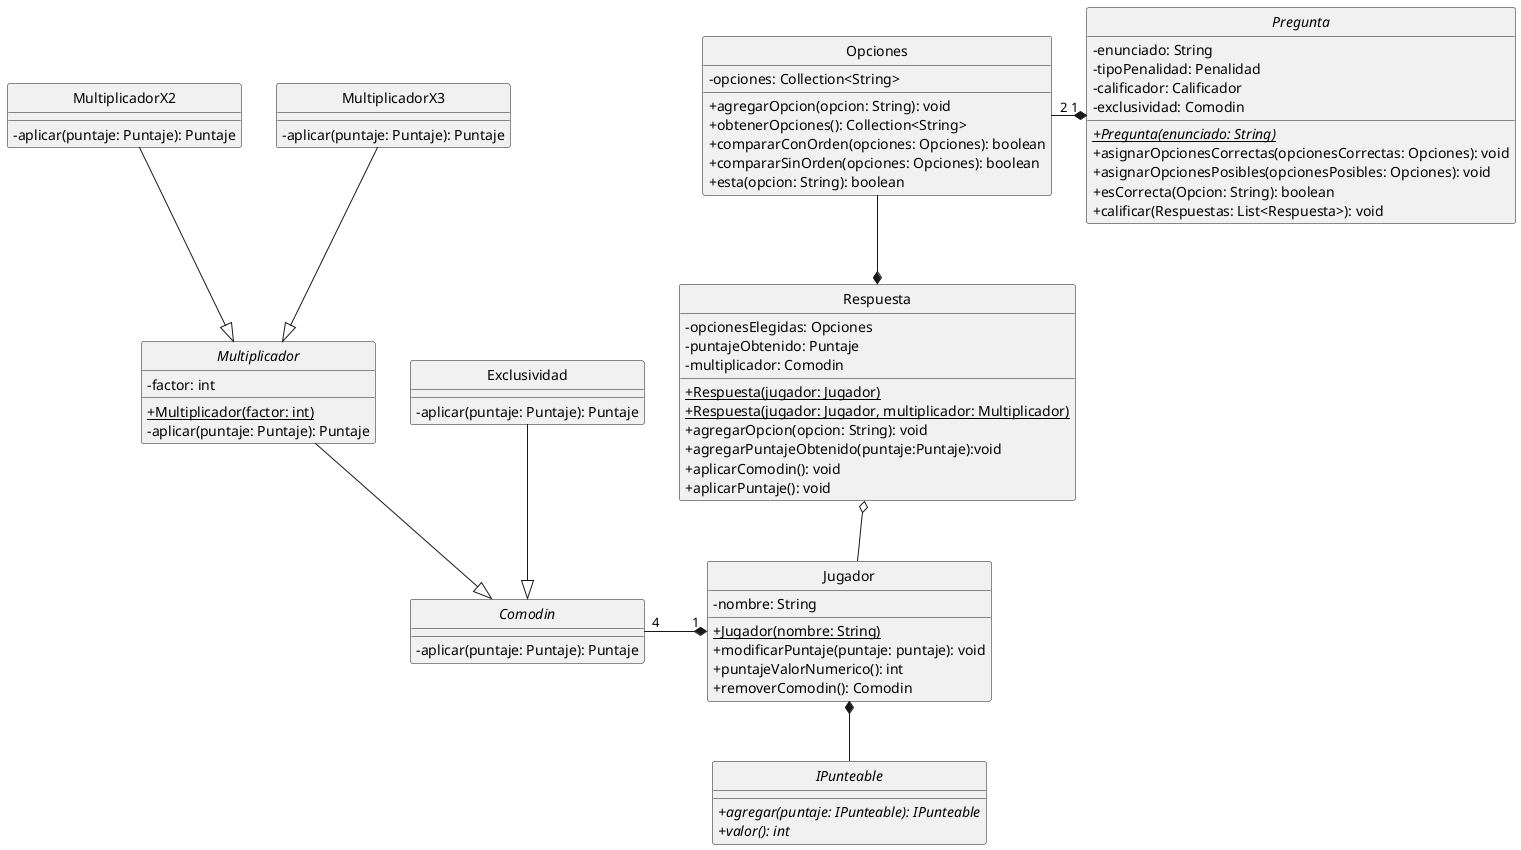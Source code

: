 @startuml
hide circle
skinparam classAttributeIconSize 0

'Clases
Class Opciones{
    -opciones: Collection<String>
    +agregarOpcion(opcion: String): void
    +obtenerOpciones(): Collection<String>
    +compararConOrden(opciones: Opciones): boolean
    +compararSinOrden(opciones: Opciones): boolean
    +esta(opcion: String): boolean
}

Abstract Class Pregunta{
    -enunciado: String
    -tipoPenalidad: Penalidad
    -calificador: Calificador
    -exclusividad: Comodin
    +{abstract}{static}Pregunta(enunciado: String)
    +asignarOpcionesCorrectas(opcionesCorrectas: Opciones): void
    +asignarOpcionesPosibles(opcionesPosibles: Opciones): void
    +esCorrecta(Opcion: String): boolean
    +calificar(Respuestas: List<Respuesta>): void
}

Class Respuesta{
    -opcionesElegidas: Opciones
    -puntajeObtenido: Puntaje
    -multiplicador: Comodin
    +{static}Respuesta(jugador: Jugador)
    +{static}Respuesta(jugador: Jugador, multiplicador: Multiplicador)
    +agregarOpcion(opcion: String): void
    +agregarPuntajeObtenido(puntaje:Puntaje):void
    +aplicarComodin(): void
    +aplicarPuntaje(): void
}

Class Jugador{
    -nombre: String
    +{Static}Jugador(nombre: String)
    +modificarPuntaje(puntaje: puntaje): void
    +puntajeValorNumerico(): int
    +removerComodin(): Comodin
}

Interface IPunteable{
    +{abstract}agregar(puntaje: IPunteable): IPunteable
    +{abstract}valor(): int
}

Abstract Multiplicador{
    -factor: int
    +{static}Multiplicador(factor: int)
    -aplicar(puntaje: Puntaje): Puntaje
}

Interface Comodin{
    -aplicar(puntaje: Puntaje): Puntaje
}

Class Exclusividad{
    -aplicar(puntaje: Puntaje): Puntaje
}

Class MultiplicadorX2{
    -aplicar(puntaje: Puntaje): Puntaje
}

Class MultiplicadorX3{
    -aplicar(puntaje: Puntaje): Puntaje
}

'Relaciones
Respuesta o-- Jugador
Pregunta "1" *-left- "2" Opciones
Respuesta *-up- Opciones

Jugador *-- IPunteable

Jugador "1" *-left- "4" Comodin
Multiplicador --|> Comodin
Exclusividad --|> Comodin
MultiplicadorX2 --|> Multiplicador
MultiplicadorX3 --|> Multiplicador

@enduml